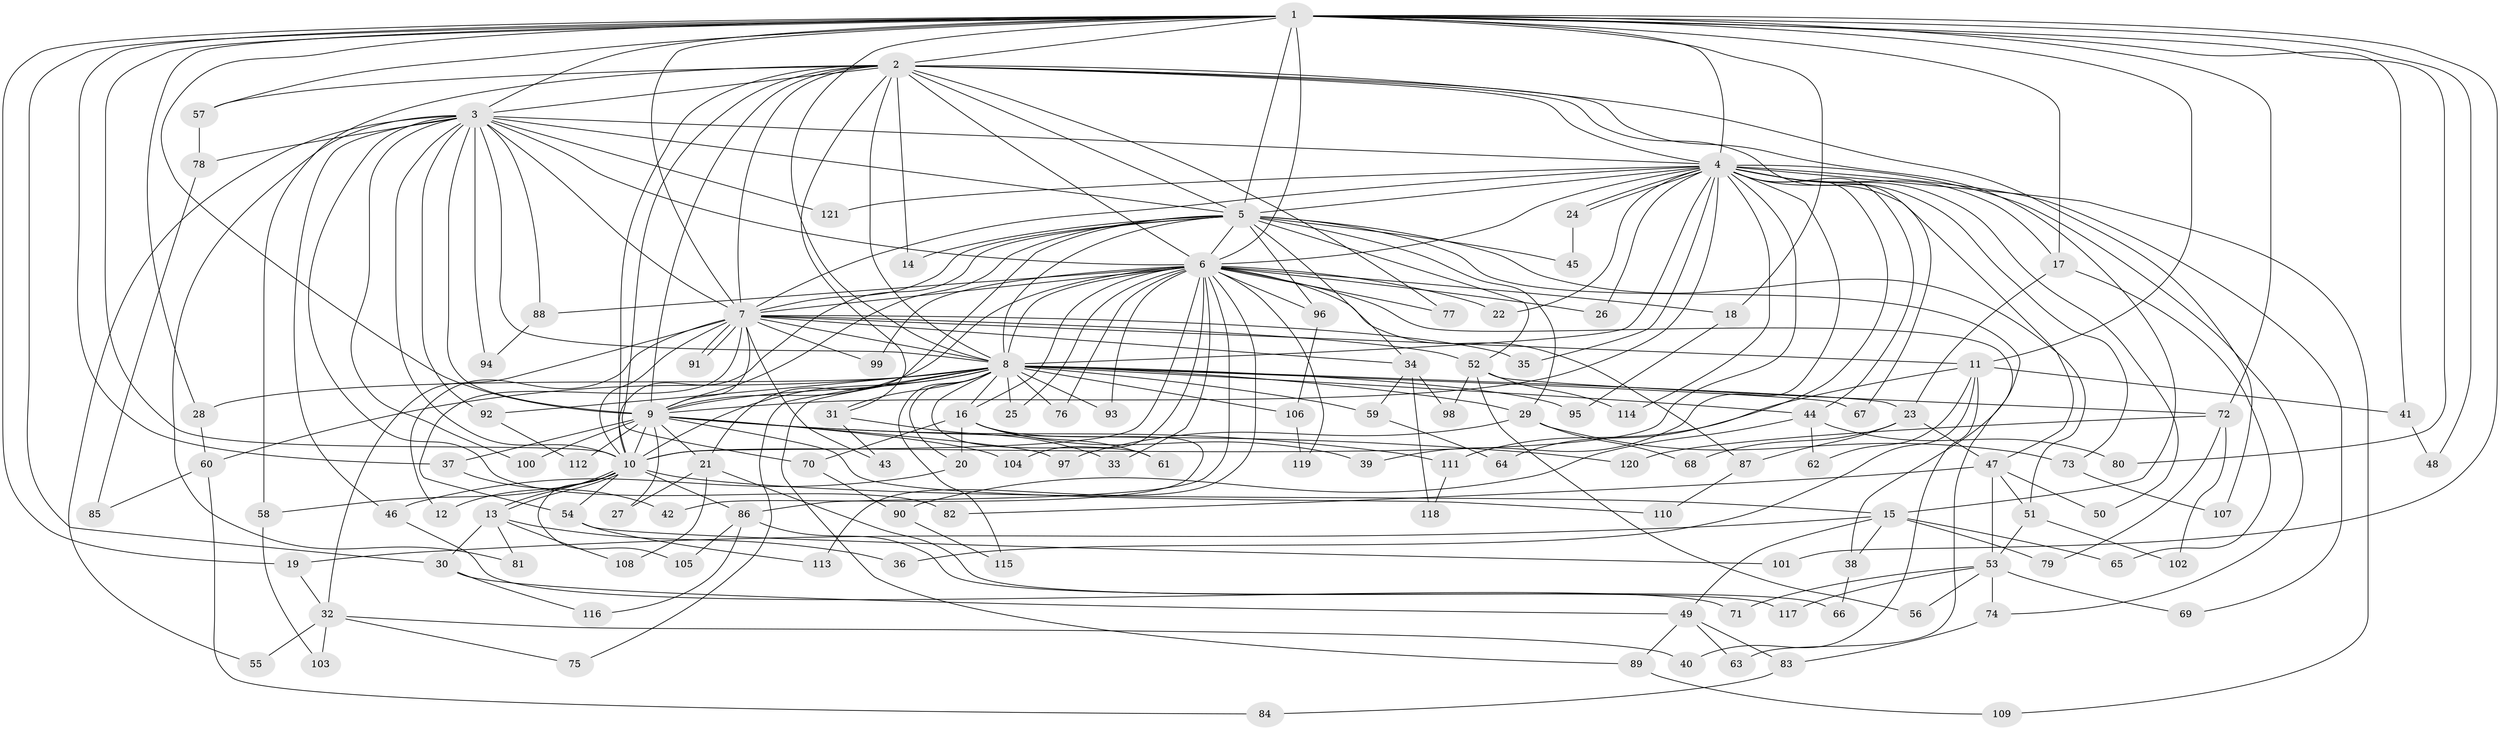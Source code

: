 // Generated by graph-tools (version 1.1) at 2025/43/03/09/25 04:43:53]
// undirected, 121 vertices, 267 edges
graph export_dot {
graph [start="1"]
  node [color=gray90,style=filled];
  1;
  2;
  3;
  4;
  5;
  6;
  7;
  8;
  9;
  10;
  11;
  12;
  13;
  14;
  15;
  16;
  17;
  18;
  19;
  20;
  21;
  22;
  23;
  24;
  25;
  26;
  27;
  28;
  29;
  30;
  31;
  32;
  33;
  34;
  35;
  36;
  37;
  38;
  39;
  40;
  41;
  42;
  43;
  44;
  45;
  46;
  47;
  48;
  49;
  50;
  51;
  52;
  53;
  54;
  55;
  56;
  57;
  58;
  59;
  60;
  61;
  62;
  63;
  64;
  65;
  66;
  67;
  68;
  69;
  70;
  71;
  72;
  73;
  74;
  75;
  76;
  77;
  78;
  79;
  80;
  81;
  82;
  83;
  84;
  85;
  86;
  87;
  88;
  89;
  90;
  91;
  92;
  93;
  94;
  95;
  96;
  97;
  98;
  99;
  100;
  101;
  102;
  103;
  104;
  105;
  106;
  107;
  108;
  109;
  110;
  111;
  112;
  113;
  114;
  115;
  116;
  117;
  118;
  119;
  120;
  121;
  1 -- 2;
  1 -- 3;
  1 -- 4;
  1 -- 5;
  1 -- 6;
  1 -- 7;
  1 -- 8;
  1 -- 9;
  1 -- 10;
  1 -- 11;
  1 -- 17;
  1 -- 18;
  1 -- 19;
  1 -- 28;
  1 -- 30;
  1 -- 37;
  1 -- 41;
  1 -- 48;
  1 -- 57;
  1 -- 72;
  1 -- 80;
  1 -- 101;
  2 -- 3;
  2 -- 4;
  2 -- 5;
  2 -- 6;
  2 -- 7;
  2 -- 8;
  2 -- 9;
  2 -- 10;
  2 -- 14;
  2 -- 15;
  2 -- 31;
  2 -- 57;
  2 -- 58;
  2 -- 67;
  2 -- 70;
  2 -- 77;
  2 -- 107;
  3 -- 4;
  3 -- 5;
  3 -- 6;
  3 -- 7;
  3 -- 8;
  3 -- 9;
  3 -- 10;
  3 -- 46;
  3 -- 55;
  3 -- 78;
  3 -- 81;
  3 -- 82;
  3 -- 88;
  3 -- 92;
  3 -- 94;
  3 -- 100;
  3 -- 121;
  4 -- 5;
  4 -- 6;
  4 -- 7;
  4 -- 8;
  4 -- 9;
  4 -- 10;
  4 -- 17;
  4 -- 22;
  4 -- 24;
  4 -- 24;
  4 -- 26;
  4 -- 35;
  4 -- 39;
  4 -- 44;
  4 -- 47;
  4 -- 50;
  4 -- 64;
  4 -- 69;
  4 -- 73;
  4 -- 74;
  4 -- 109;
  4 -- 114;
  4 -- 121;
  5 -- 6;
  5 -- 7;
  5 -- 8;
  5 -- 9;
  5 -- 10;
  5 -- 14;
  5 -- 21;
  5 -- 29;
  5 -- 34;
  5 -- 45;
  5 -- 51;
  5 -- 52;
  5 -- 63;
  5 -- 96;
  6 -- 7;
  6 -- 8;
  6 -- 9;
  6 -- 10;
  6 -- 16;
  6 -- 18;
  6 -- 22;
  6 -- 25;
  6 -- 26;
  6 -- 33;
  6 -- 38;
  6 -- 76;
  6 -- 77;
  6 -- 86;
  6 -- 87;
  6 -- 88;
  6 -- 93;
  6 -- 96;
  6 -- 99;
  6 -- 104;
  6 -- 113;
  6 -- 119;
  7 -- 8;
  7 -- 9;
  7 -- 10;
  7 -- 11;
  7 -- 12;
  7 -- 32;
  7 -- 34;
  7 -- 35;
  7 -- 43;
  7 -- 52;
  7 -- 54;
  7 -- 91;
  7 -- 91;
  7 -- 99;
  8 -- 9;
  8 -- 10;
  8 -- 16;
  8 -- 20;
  8 -- 23;
  8 -- 25;
  8 -- 28;
  8 -- 29;
  8 -- 31;
  8 -- 44;
  8 -- 59;
  8 -- 60;
  8 -- 61;
  8 -- 67;
  8 -- 75;
  8 -- 76;
  8 -- 89;
  8 -- 92;
  8 -- 93;
  8 -- 95;
  8 -- 106;
  8 -- 115;
  9 -- 10;
  9 -- 21;
  9 -- 27;
  9 -- 37;
  9 -- 97;
  9 -- 100;
  9 -- 104;
  9 -- 110;
  9 -- 111;
  9 -- 112;
  9 -- 120;
  10 -- 12;
  10 -- 13;
  10 -- 13;
  10 -- 15;
  10 -- 54;
  10 -- 58;
  10 -- 86;
  10 -- 105;
  11 -- 36;
  11 -- 40;
  11 -- 41;
  11 -- 62;
  11 -- 111;
  13 -- 30;
  13 -- 36;
  13 -- 81;
  13 -- 108;
  15 -- 19;
  15 -- 38;
  15 -- 49;
  15 -- 65;
  15 -- 79;
  16 -- 20;
  16 -- 39;
  16 -- 42;
  16 -- 61;
  16 -- 70;
  17 -- 23;
  17 -- 65;
  18 -- 95;
  19 -- 32;
  20 -- 46;
  21 -- 27;
  21 -- 66;
  21 -- 108;
  23 -- 47;
  23 -- 68;
  23 -- 87;
  24 -- 45;
  28 -- 60;
  29 -- 68;
  29 -- 73;
  29 -- 97;
  30 -- 49;
  30 -- 116;
  31 -- 33;
  31 -- 43;
  32 -- 40;
  32 -- 55;
  32 -- 75;
  32 -- 103;
  34 -- 59;
  34 -- 98;
  34 -- 118;
  37 -- 42;
  38 -- 66;
  41 -- 48;
  44 -- 62;
  44 -- 80;
  44 -- 90;
  46 -- 71;
  47 -- 50;
  47 -- 51;
  47 -- 53;
  47 -- 82;
  49 -- 63;
  49 -- 83;
  49 -- 89;
  51 -- 53;
  51 -- 102;
  52 -- 56;
  52 -- 72;
  52 -- 98;
  52 -- 114;
  53 -- 56;
  53 -- 69;
  53 -- 71;
  53 -- 74;
  53 -- 117;
  54 -- 101;
  54 -- 113;
  57 -- 78;
  58 -- 103;
  59 -- 64;
  60 -- 84;
  60 -- 85;
  70 -- 90;
  72 -- 79;
  72 -- 102;
  72 -- 120;
  73 -- 107;
  74 -- 83;
  78 -- 85;
  83 -- 84;
  86 -- 105;
  86 -- 116;
  86 -- 117;
  87 -- 110;
  88 -- 94;
  89 -- 109;
  90 -- 115;
  92 -- 112;
  96 -- 106;
  106 -- 119;
  111 -- 118;
}

